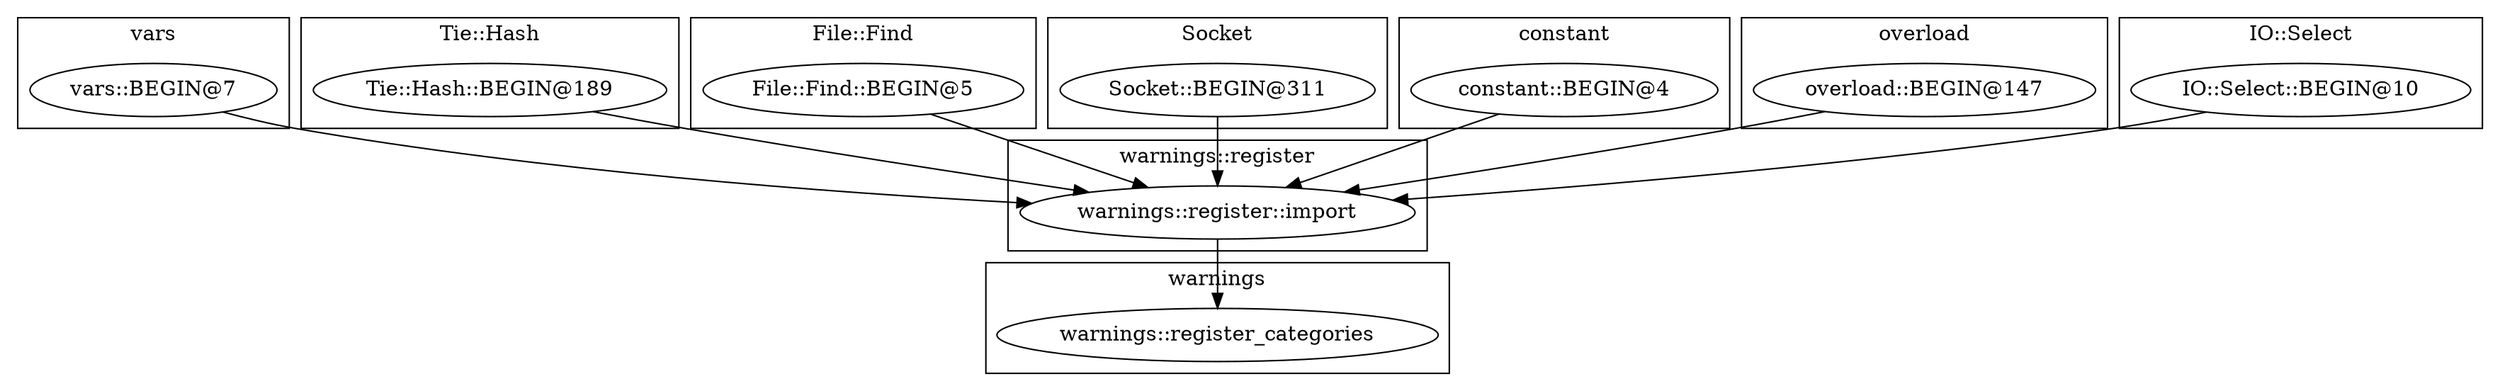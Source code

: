 digraph {
graph [overlap=false]
subgraph cluster_warnings {
	label="warnings";
	"warnings::register_categories";
}
subgraph cluster_vars {
	label="vars";
	"vars::BEGIN@7";
}
subgraph cluster_Tie_Hash {
	label="Tie::Hash";
	"Tie::Hash::BEGIN@189";
}
subgraph cluster_File_Find {
	label="File::Find";
	"File::Find::BEGIN@5";
}
subgraph cluster_Socket {
	label="Socket";
	"Socket::BEGIN@311";
}
subgraph cluster_constant {
	label="constant";
	"constant::BEGIN@4";
}
subgraph cluster_overload {
	label="overload";
	"overload::BEGIN@147";
}
subgraph cluster_IO_Select {
	label="IO::Select";
	"IO::Select::BEGIN@10";
}
subgraph cluster_warnings_register {
	label="warnings::register";
	"warnings::register::import";
}
"warnings::register::import" -> "warnings::register_categories";
"overload::BEGIN@147" -> "warnings::register::import";
"constant::BEGIN@4" -> "warnings::register::import";
"IO::Select::BEGIN@10" -> "warnings::register::import";
"Tie::Hash::BEGIN@189" -> "warnings::register::import";
"vars::BEGIN@7" -> "warnings::register::import";
"Socket::BEGIN@311" -> "warnings::register::import";
"File::Find::BEGIN@5" -> "warnings::register::import";
}
